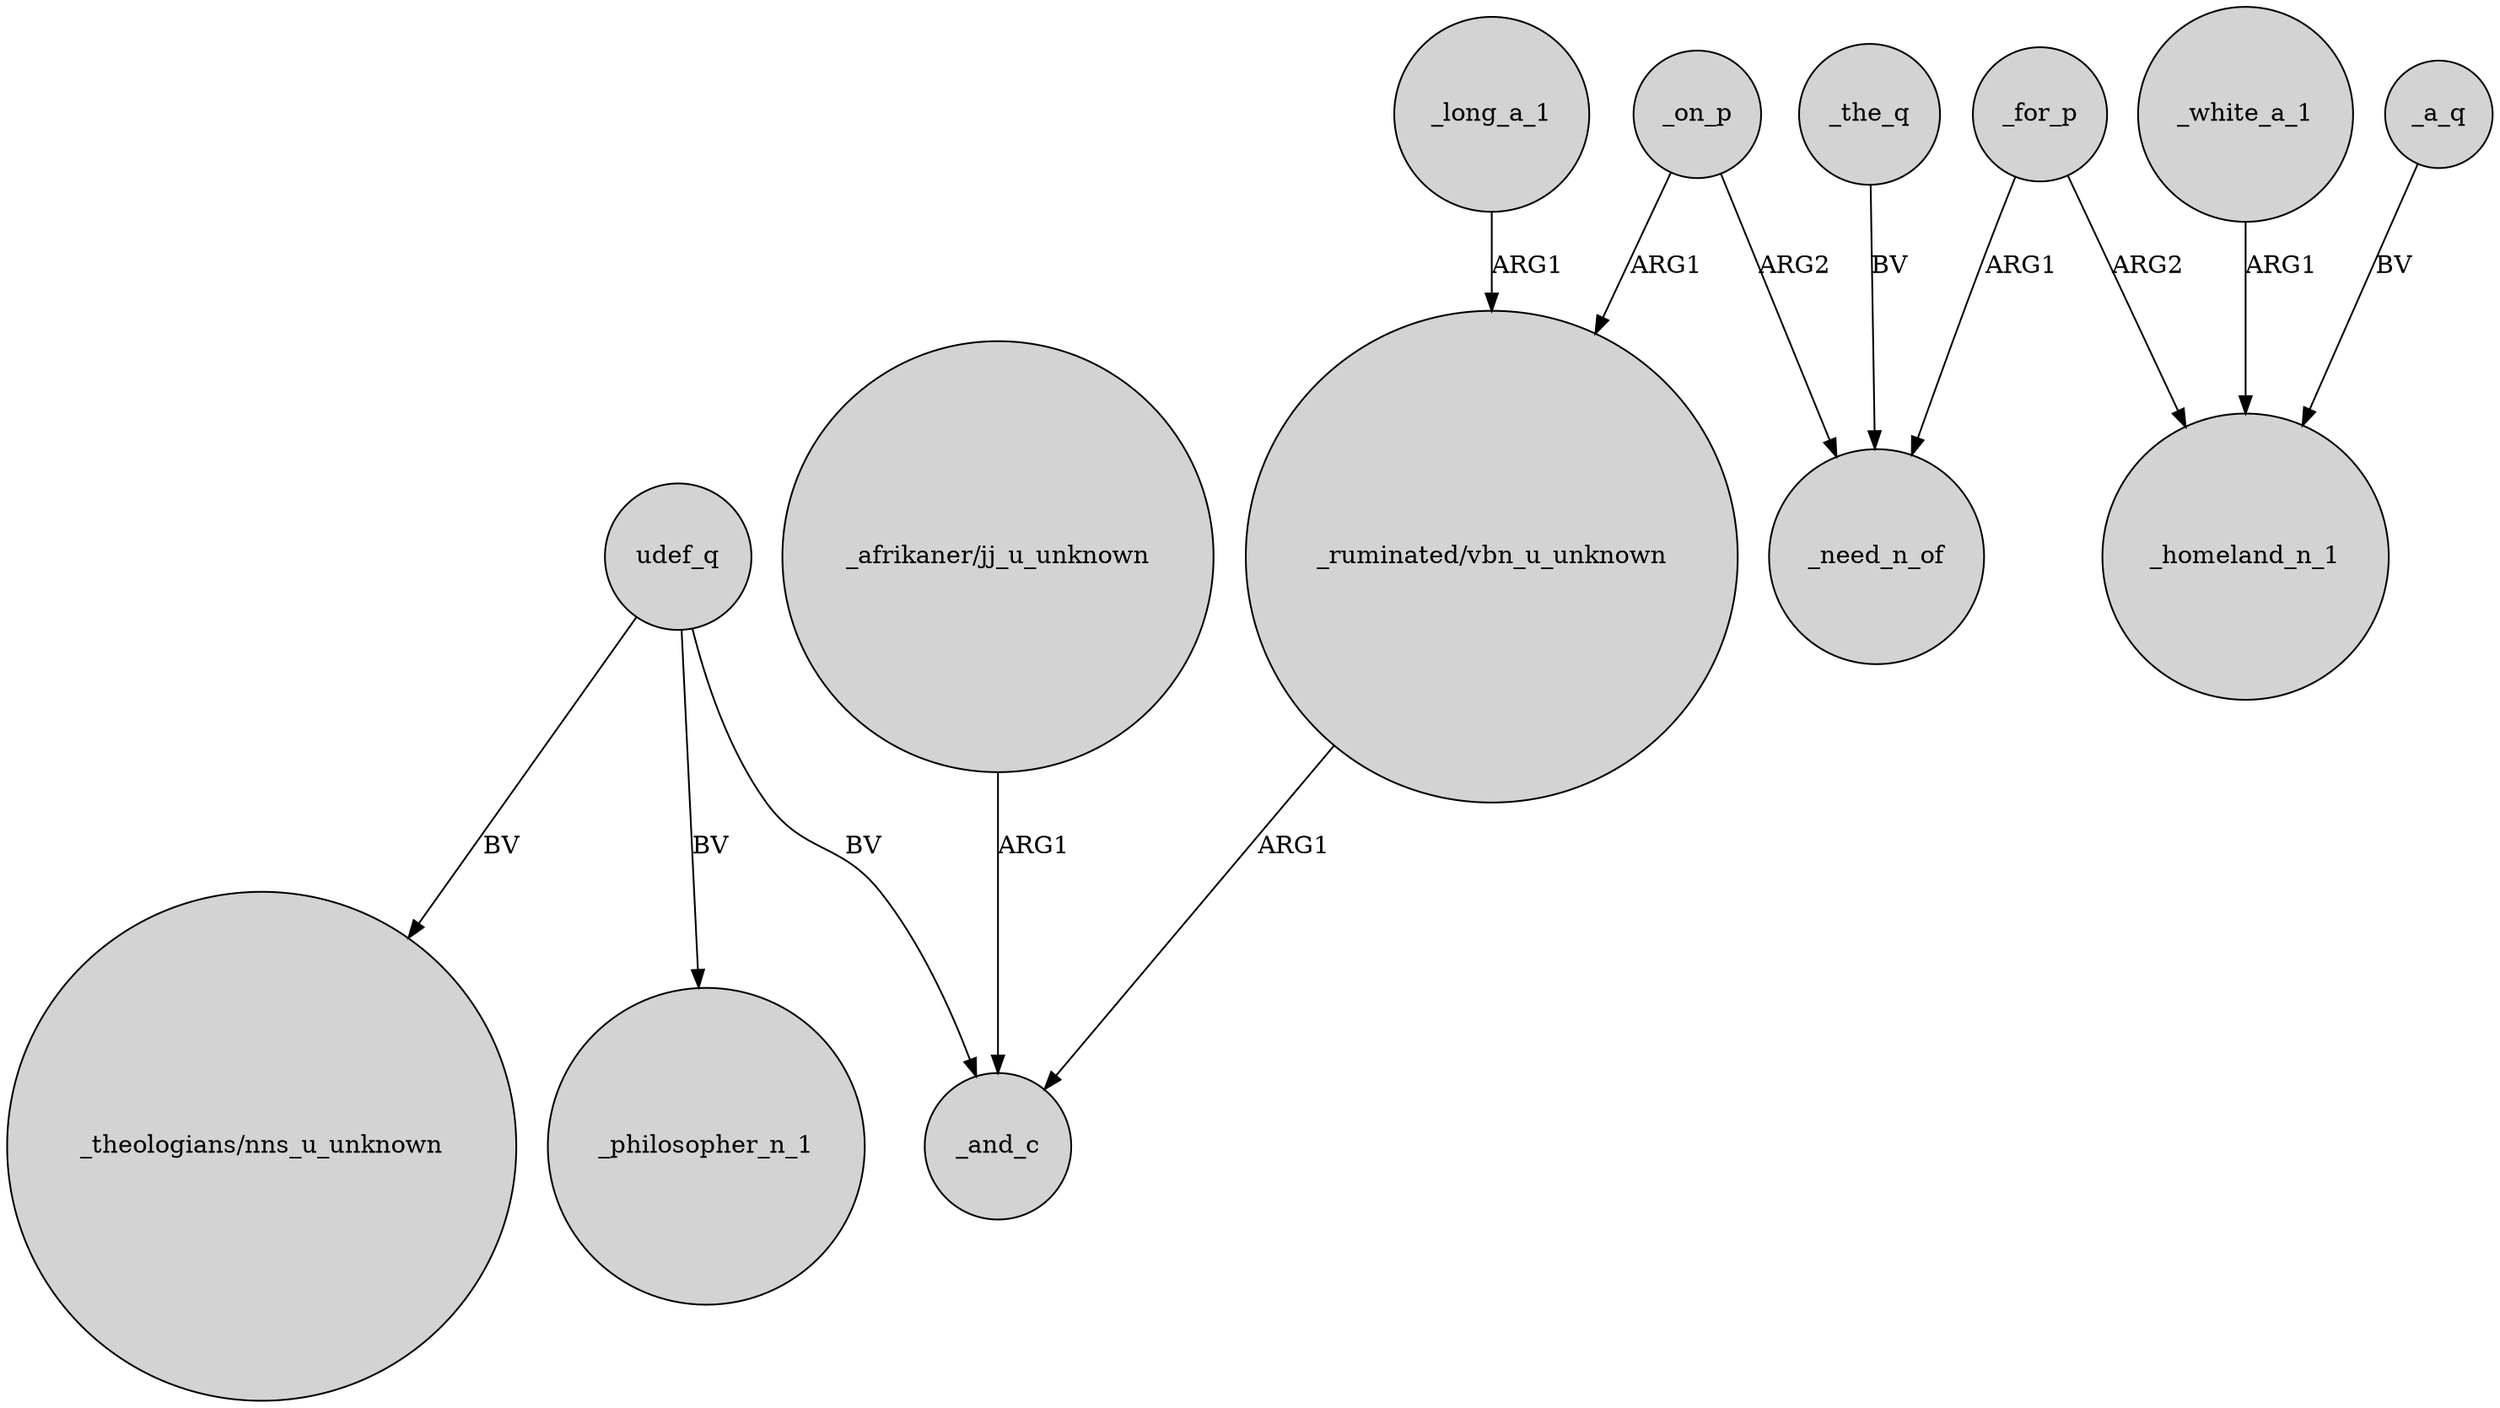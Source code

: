 digraph {
	node [shape=circle style=filled]
	udef_q -> "_theologians/nns_u_unknown" [label=BV]
	udef_q -> _philosopher_n_1 [label=BV]
	"_ruminated/vbn_u_unknown" -> _and_c [label=ARG1]
	udef_q -> _and_c [label=BV]
	_on_p -> _need_n_of [label=ARG2]
	_the_q -> _need_n_of [label=BV]
	_a_q -> _homeland_n_1 [label=BV]
	_on_p -> "_ruminated/vbn_u_unknown" [label=ARG1]
	_for_p -> _need_n_of [label=ARG1]
	_white_a_1 -> _homeland_n_1 [label=ARG1]
	"_afrikaner/jj_u_unknown" -> _and_c [label=ARG1]
	_for_p -> _homeland_n_1 [label=ARG2]
	_long_a_1 -> "_ruminated/vbn_u_unknown" [label=ARG1]
}
